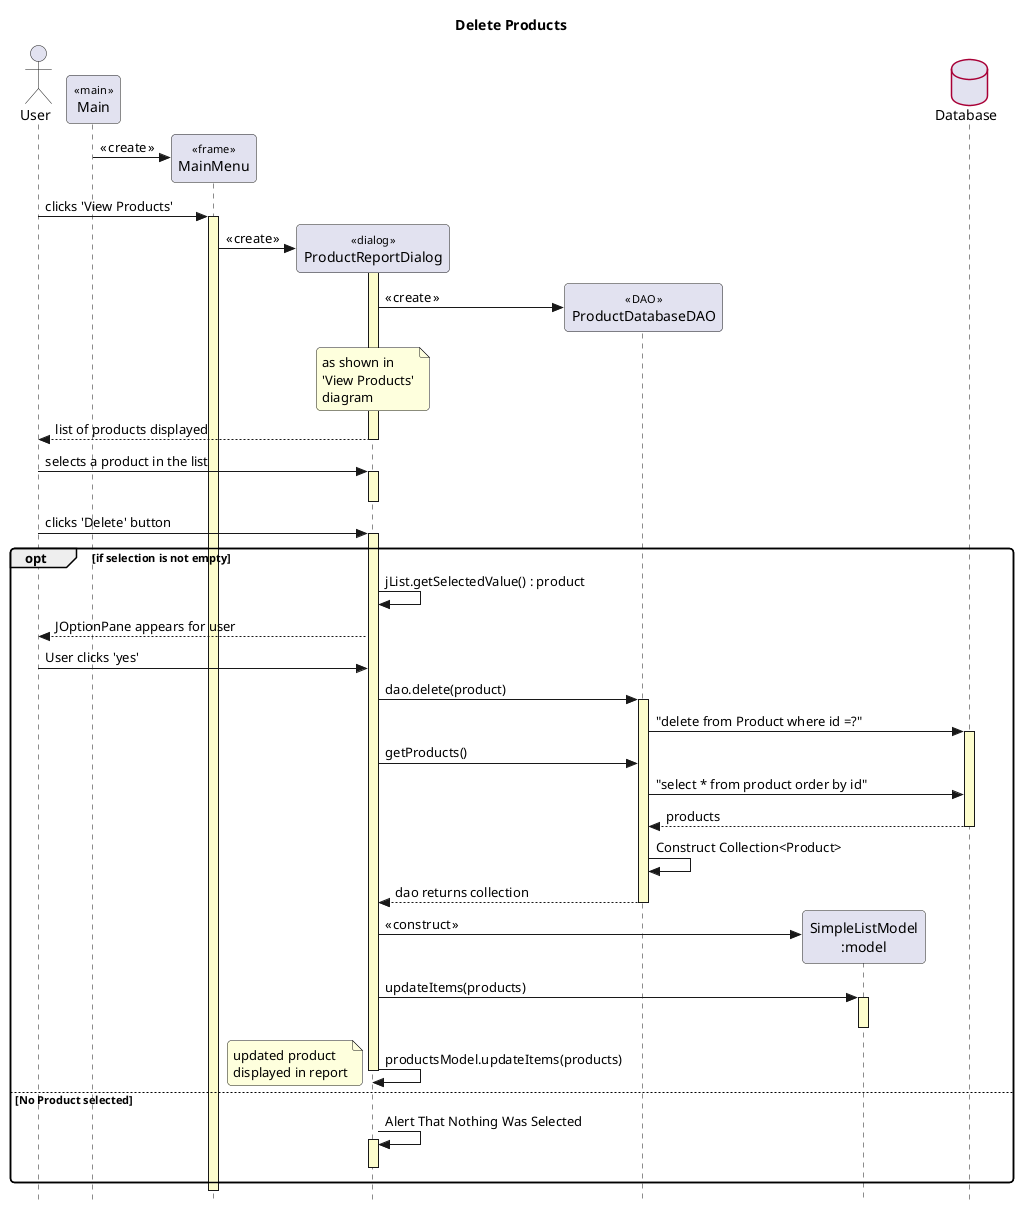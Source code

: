 ' worked with caleb mazure for UML, base code from reference document
@startuml
' style tweaks to make the diagram a little more readable
skinparam {
	Style strictuml
	RoundCorner 8
 
	Sequence {
		' make activations yellow too
		LifeLineBackgroundColor #FDFDCD
 
		' make stereotypes less ugly
		Stereotype {
			Font {
				Size 11
				Style plain
			}
  
		}
	}
 
	DatabaseBorderColor #A80036
 
}
 
title Delete Products
 
actor User as user
participant "Main" as main << main >>
participant "MainMenu" as menu << frame >>
participant "ProductReportDialog" as report << dialog >>
participant "ProductDatabaseDAO" as dao << DAO >>
participant "SimpleListModel\n:model" as model
database "Database" as db
 
create menu
main -> menu : « create »
 
user -> menu : clicks 'View Products'
activate menu
 
create report
menu -> report : « create »
 
activate report
create dao
report -> dao: « create »
 
 
note over report: as shown in\n'View Products'\ndiagram
user <-- report : list of products displayed
 
deactivate report
 
user -> report++ : selects a product in the list
report--
 
user -> report : clicks 'Delete' button

opt if selection is not empty
activate report

report -> report : jList.getSelectedValue() : product

report --> user: JOptionPane appears for user

user -> report: User clicks 'yes'
report -> dao++ : dao.delete(product)
dao -> db ++ : "delete from Product where id =?"

report -> dao : getProducts()
dao -> db : "select * from product order by id"
return products 

dao -> dao : Construct Collection<Product>
return dao returns collection

create model
report -> model : « construct »
report -> model++ : updateItems(products)
model--
 
report -> report-- : productsModel.updateItems(products)
note left: updated product\ndisplayed in report
else No Product selected
report -> report++ : Alert That Nothing Was Selected
report --
end 
@enduml